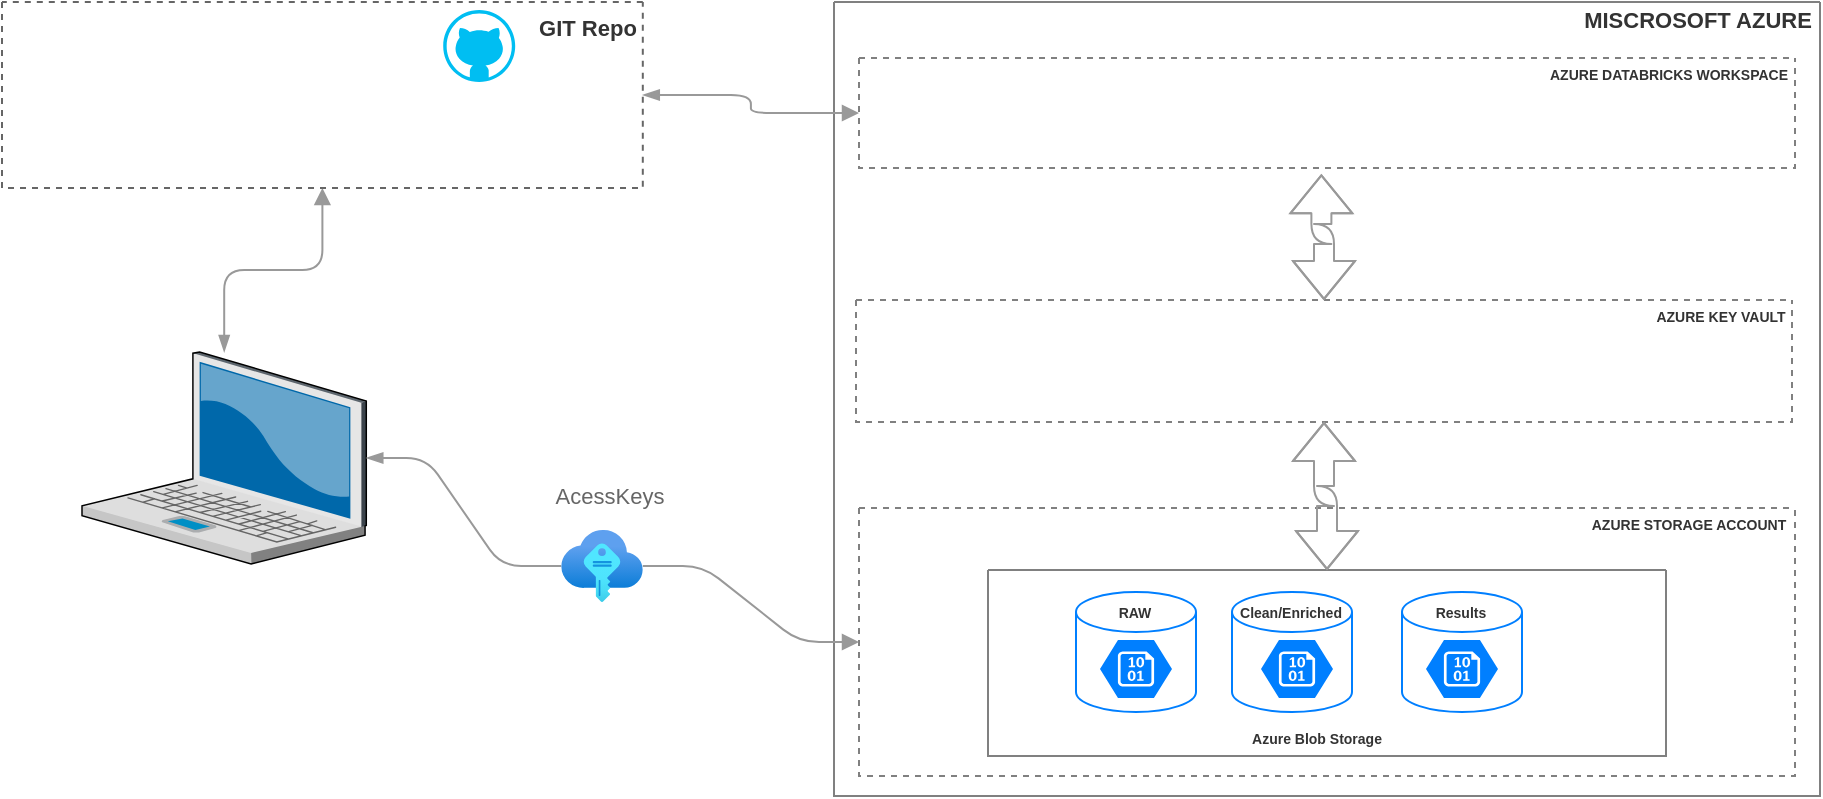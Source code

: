 <mxfile>
    <diagram id="chupZ754jFWGJp726bck" name="Page-1">
        <mxGraphModel dx="1190" dy="100" grid="0" gridSize="10" guides="1" tooltips="1" connect="1" arrows="1" fold="1" page="0" pageScale="1" pageWidth="850" pageHeight="1100" background="#ffffff" math="0" shadow="0">
            <root>
                <mxCell id="0"/>
                <mxCell id="1" parent="0"/>
                <mxCell id="41" value="" style="swimlane;startSize=0;strokeColor=#808080;strokeWidth=1;" parent="1" vertex="1">
                    <mxGeometry x="392" y="484" width="493" height="397" as="geometry"/>
                </mxCell>
                <mxCell id="42" value="&lt;font style=&quot;font-size: 11px;&quot; color=&quot;#333333&quot;&gt;MISCROSOFT AZURE&lt;/font&gt;" style="text;html=1;strokeColor=none;fillColor=none;align=center;verticalAlign=middle;whiteSpace=wrap;rounded=0;strokeWidth=1;fontSize=7;fontStyle=1" parent="41" vertex="1">
                    <mxGeometry x="371" width="122" height="17" as="geometry"/>
                </mxCell>
                <mxCell id="14" value="" style="swimlane;startSize=0;strokeColor=#808080;strokeWidth=1;dashed=1;" parent="41" vertex="1">
                    <mxGeometry x="12.5" y="253" width="468" height="134" as="geometry"/>
                </mxCell>
                <mxCell id="3" value="" style="swimlane;startSize=0;strokeColor=#808080;strokeWidth=1;" parent="14" vertex="1">
                    <mxGeometry x="64.5" y="31" width="339" height="93" as="geometry"/>
                </mxCell>
                <mxCell id="4" value="" style="strokeWidth=1;html=1;shape=mxgraph.flowchart.database;whiteSpace=wrap;fillColor=none;strokeColor=#007FFF;" parent="3" vertex="1">
                    <mxGeometry x="44" y="11" width="60" height="60" as="geometry"/>
                </mxCell>
                <mxCell id="5" value="" style="verticalLabelPosition=bottom;html=1;verticalAlign=top;align=center;strokeColor=none;fillColor=#007FFF;shape=mxgraph.azure.storage_blob;" parent="3" vertex="1">
                    <mxGeometry x="56" y="35" width="36" height="29" as="geometry"/>
                </mxCell>
                <mxCell id="6" value="" style="strokeWidth=1;html=1;shape=mxgraph.flowchart.database;whiteSpace=wrap;fillColor=none;strokeColor=#007FFF;" parent="3" vertex="1">
                    <mxGeometry x="122" y="11" width="60" height="60" as="geometry"/>
                </mxCell>
                <mxCell id="7" value="" style="verticalLabelPosition=bottom;html=1;verticalAlign=top;align=center;strokeColor=none;fillColor=#007FFF;shape=mxgraph.azure.storage_blob;" parent="3" vertex="1">
                    <mxGeometry x="136.5" y="35" width="36" height="29" as="geometry"/>
                </mxCell>
                <mxCell id="8" value="" style="strokeWidth=1;html=1;shape=mxgraph.flowchart.database;whiteSpace=wrap;fillColor=none;strokeColor=#007FFF;" parent="3" vertex="1">
                    <mxGeometry x="207" y="11" width="60" height="60" as="geometry"/>
                </mxCell>
                <mxCell id="9" value="" style="verticalLabelPosition=bottom;html=1;verticalAlign=top;align=center;strokeColor=none;fillColor=#007FFF;shape=mxgraph.azure.storage_blob;" parent="3" vertex="1">
                    <mxGeometry x="219" y="35" width="36" height="29" as="geometry"/>
                </mxCell>
                <mxCell id="10" value="&lt;font color=&quot;#333333&quot;&gt;RAW&lt;/font&gt;" style="text;html=1;strokeColor=none;fillColor=none;align=center;verticalAlign=middle;whiteSpace=wrap;rounded=0;strokeWidth=1;fontSize=7;fontStyle=1" parent="3" vertex="1">
                    <mxGeometry x="55" y="15" width="37" height="14" as="geometry"/>
                </mxCell>
                <mxCell id="11" value="&lt;font color=&quot;#333333&quot;&gt;Clean/Enriched&lt;/font&gt;" style="text;html=1;strokeColor=none;fillColor=none;align=center;verticalAlign=middle;whiteSpace=wrap;rounded=0;strokeWidth=1;fontSize=7;fontStyle=1" parent="3" vertex="1">
                    <mxGeometry x="132.5" y="15" width="37" height="14" as="geometry"/>
                </mxCell>
                <mxCell id="12" value="&lt;font color=&quot;#333333&quot;&gt;Results&lt;/font&gt;" style="text;html=1;strokeColor=none;fillColor=none;align=center;verticalAlign=middle;whiteSpace=wrap;rounded=0;strokeWidth=1;fontSize=7;fontStyle=1" parent="3" vertex="1">
                    <mxGeometry x="218" y="15" width="37" height="14" as="geometry"/>
                </mxCell>
                <mxCell id="13" value="&lt;font color=&quot;#333333&quot;&gt;Azure Blob Storage&lt;/font&gt;" style="text;html=1;strokeColor=none;fillColor=none;align=center;verticalAlign=middle;whiteSpace=wrap;rounded=0;strokeWidth=1;fontSize=7;fontStyle=1" parent="3" vertex="1">
                    <mxGeometry x="125" y="76" width="79" height="17" as="geometry"/>
                </mxCell>
                <mxCell id="25" value="&lt;font color=&quot;#333333&quot;&gt;AZURE STORAGE ACCOUNT&lt;/font&gt;" style="text;html=1;strokeColor=none;fillColor=none;align=center;verticalAlign=middle;whiteSpace=wrap;rounded=0;strokeWidth=1;fontSize=7;fontStyle=1" parent="14" vertex="1">
                    <mxGeometry x="361" width="107" height="17" as="geometry"/>
                </mxCell>
                <mxCell id="39" value="" style="swimlane;startSize=0;strokeColor=#808080;strokeWidth=1;dashed=1;" parent="41" vertex="1">
                    <mxGeometry x="12.5" y="28" width="468" height="55" as="geometry"/>
                </mxCell>
                <mxCell id="40" value="&lt;font color=&quot;#333333&quot;&gt;AZURE DATABRICKS WORKSPACE&lt;/font&gt;" style="text;html=1;strokeColor=none;fillColor=none;align=center;verticalAlign=middle;whiteSpace=wrap;rounded=0;strokeWidth=1;fontSize=7;fontStyle=1" parent="39" vertex="1">
                    <mxGeometry x="341" width="127" height="17" as="geometry"/>
                </mxCell>
                <mxCell id="26" value="" style="swimlane;startSize=0;strokeColor=#808080;strokeWidth=1;dashed=1;" parent="41" vertex="1">
                    <mxGeometry x="11" y="149" width="468" height="61" as="geometry"/>
                </mxCell>
                <mxCell id="38" value="&lt;font color=&quot;#333333&quot;&gt;AZURE KEY VAULT&lt;/font&gt;" style="text;html=1;strokeColor=none;fillColor=none;align=center;verticalAlign=middle;whiteSpace=wrap;rounded=0;strokeWidth=1;fontSize=7;fontStyle=1" parent="26" vertex="1">
                    <mxGeometry x="397" width="71" height="17" as="geometry"/>
                </mxCell>
                <mxCell id="49" style="edgeStyle=orthogonalEdgeStyle;html=1;exitX=0.5;exitY=0;exitDx=0;exitDy=0;entryX=0.5;entryY=1;entryDx=0;entryDy=0;strokeColor=#999999;strokeWidth=1;fontSize=11;fontColor=#666666;elbow=vertical;shape=flexArrow;startArrow=block;" parent="41" source="3" target="26" edge="1">
                    <mxGeometry relative="1" as="geometry"/>
                </mxCell>
                <mxCell id="53" style="edgeStyle=orthogonalEdgeStyle;shape=flexArrow;html=1;exitX=0.5;exitY=0;exitDx=0;exitDy=0;entryX=0.494;entryY=1.057;entryDx=0;entryDy=0;entryPerimeter=0;strokeColor=#999999;strokeWidth=1;fontSize=11;fontColor=#666666;startArrow=block;elbow=vertical;" parent="41" source="26" target="39" edge="1">
                    <mxGeometry relative="1" as="geometry"/>
                </mxCell>
                <mxCell id="46" style="edgeStyle=entityRelationEdgeStyle;html=1;entryX=0;entryY=0.5;entryDx=0;entryDy=0;fontSize=11;strokeWidth=1;strokeColor=#999999;elbow=vertical;startArrow=none;endArrow=block;endFill=1;" parent="1" source="45" target="14" edge="1">
                    <mxGeometry relative="1" as="geometry"/>
                </mxCell>
                <mxCell id="60" style="edgeStyle=orthogonalEdgeStyle;html=1;entryX=0.5;entryY=1;entryDx=0;entryDy=0;strokeColor=#999999;strokeWidth=1;fontSize=11;fontColor=#666666;startArrow=blockThin;startFill=1;endArrow=block;endFill=1;elbow=vertical;" parent="1" source="43" target="57" edge="1">
                    <mxGeometry relative="1" as="geometry"/>
                </mxCell>
                <mxCell id="43" value="" style="verticalLabelPosition=bottom;sketch=0;aspect=fixed;html=1;verticalAlign=top;strokeColor=none;align=center;outlineConnect=0;shape=mxgraph.citrix.laptop_2;fontSize=11;fillColor=none;" parent="1" vertex="1">
                    <mxGeometry x="16" y="659" width="142.15" height="106" as="geometry"/>
                </mxCell>
                <mxCell id="47" value="&lt;font color=&quot;#666666&quot;&gt;AcessKeys&lt;/font&gt;" style="text;html=1;strokeColor=none;fillColor=none;align=center;verticalAlign=middle;whiteSpace=wrap;rounded=0;fontSize=11;" parent="1" vertex="1">
                    <mxGeometry x="250.0" y="716" width="60" height="30" as="geometry"/>
                </mxCell>
                <mxCell id="54" value="" style="edgeStyle=entityRelationEdgeStyle;html=1;entryX=0;entryY=0.5;entryDx=0;entryDy=0;fontSize=11;strokeWidth=1;strokeColor=#999999;elbow=vertical;endArrow=none;startArrow=blockThin;startFill=1;" parent="1" source="43" target="45" edge="1">
                    <mxGeometry relative="1" as="geometry">
                        <mxPoint x="178.15" y="627" as="sourcePoint"/>
                        <mxPoint x="402.5" y="804" as="targetPoint"/>
                    </mxGeometry>
                </mxCell>
                <mxCell id="45" value="" style="aspect=fixed;html=1;points=[];align=center;image;fontSize=12;image=img/lib/azure2/other/SSH_Keys.svg;strokeColor=#666666;fillColor=none;" parent="1" vertex="1">
                    <mxGeometry x="255.6" y="748" width="40.8" height="36" as="geometry"/>
                </mxCell>
                <mxCell id="61" style="edgeStyle=orthogonalEdgeStyle;html=1;exitX=1;exitY=0.5;exitDx=0;exitDy=0;entryX=0;entryY=0.5;entryDx=0;entryDy=0;strokeColor=#999999;strokeWidth=1;fontSize=11;fontColor=#666666;startArrow=blockThin;startFill=1;endArrow=block;endFill=1;elbow=vertical;" parent="1" source="57" target="39" edge="1">
                    <mxGeometry relative="1" as="geometry"/>
                </mxCell>
                <mxCell id="57" value="" style="swimlane;startSize=0;strokeColor=#666666;fontSize=11;fontColor=#666666;fillColor=none;rounded=1;dashed=1;" parent="1" vertex="1">
                    <mxGeometry x="-24" y="484" width="320.4" height="93" as="geometry"/>
                </mxCell>
                <mxCell id="58" value="" style="verticalLabelPosition=bottom;html=1;verticalAlign=top;align=center;strokeColor=none;fillColor=#00BEF2;shape=mxgraph.azure.github_code;pointerEvents=1;fontSize=11;fontColor=#666666;" parent="57" vertex="1">
                    <mxGeometry x="220.6" y="4" width="36" height="36" as="geometry"/>
                </mxCell>
                <mxCell id="62" value="&lt;font style=&quot;font-size: 11px;&quot; color=&quot;#333333&quot;&gt;GIT Repo&lt;/font&gt;" style="text;html=1;strokeColor=none;fillColor=none;align=center;verticalAlign=middle;whiteSpace=wrap;rounded=0;strokeWidth=1;fontSize=7;fontStyle=1" parent="57" vertex="1">
                    <mxGeometry x="232.4" y="4" width="122" height="17" as="geometry"/>
                </mxCell>
            </root>
        </mxGraphModel>
    </diagram>
</mxfile>